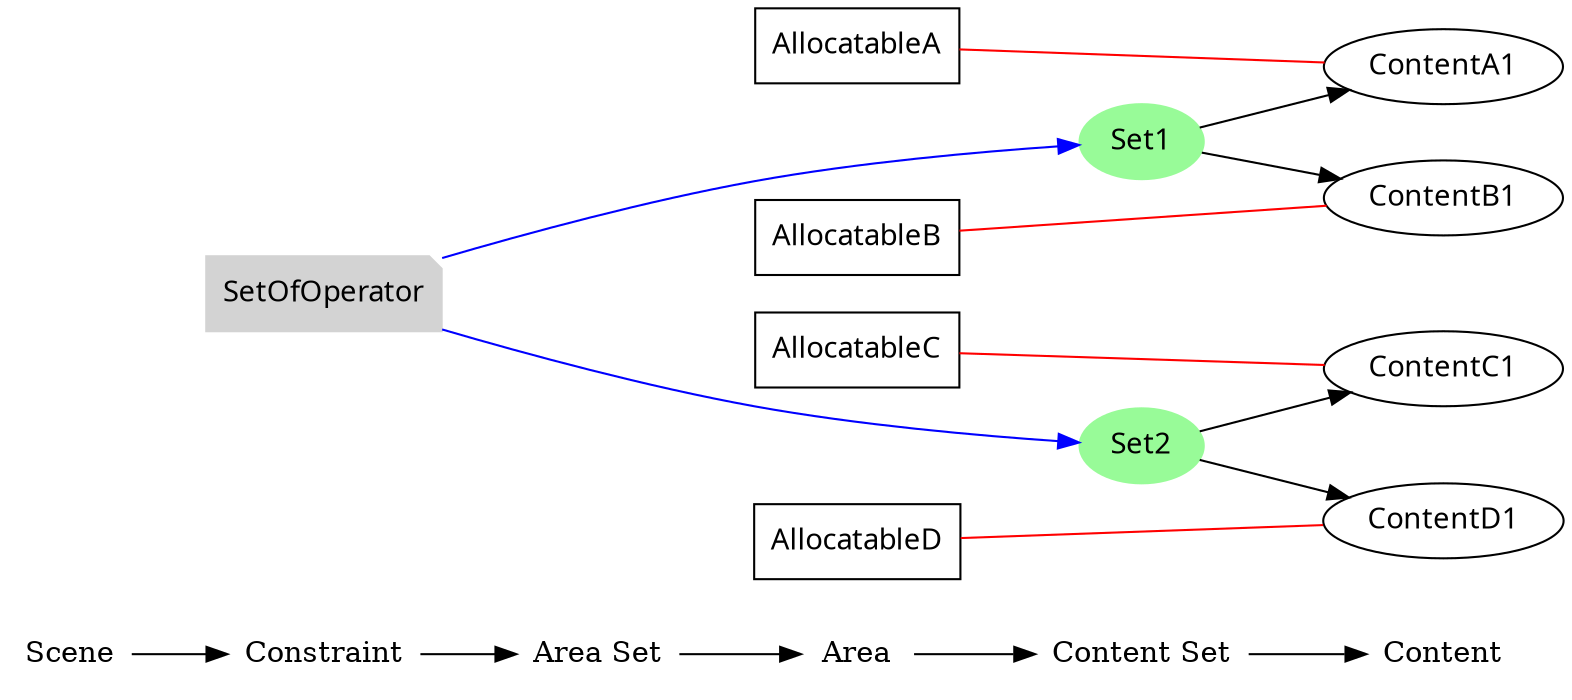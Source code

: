 digraph rule_objects_graph {
	rankdir = LR;
	charset="utf-8";
	clusterrank = global;
	
	node [shape = plaintext];
	Scene -> Constraint -> "Area Set" -> Area -> "Content Set" -> Content; 
	{ rank = same;
		node [shape = box];
		{
			Area;
			e1 [label="AllocatableA", fontname="Meiryo UI"];
			e2 [label="AllocatableB", fontname="Meiryo UI"];
			e3 [label="AllocatableC", fontname="Meiryo UI"];
			e4 [label="AllocatableD", fontname="Meiryo UI"];

		}
	}
	
	{ rank = same;
		node [shape = ellipse];
		{
			Content;
			e5 [label="ContentA1", fontname="Meiryo UI"];
			e6 [label="ContentB1", fontname="Meiryo UI"];
			e7 [label="ContentC1", fontname="Meiryo UI"];
			e8 [label="ContentD1", fontname="Meiryo UI"];


		}
	}
	
	{
		subgraph subareaset {
			"Area Set";
			node [shape = box, style = filled, color = lightpink];


		}
	}


	
	{
		subgraph subcontentset {
			"Content Set";
			node [shape = ellipse, style = filled, color = palegreen];
			e9 [label="Set1", fontname="Meiryo UI"];
			e10 [label="Set2", fontname="Meiryo UI"];


		}
	}
	e9 -> e5;
	e9 -> e6;
	e10 -> e7;
	e10 -> e8;



	e1 -> e5 [dir=none, color=red];
	e2 -> e6 [dir=none, color=red];
	e3 -> e7 [dir=none, color=red];
	e4 -> e8 [dir=none, color=red];
	

	

	

	

	subgraph scene { rank = same;
		node [shape = circle, style = filled, color = lightblue];
		{
			"Scene";

		}
	}

	{ rank = same;
		node [shape = note, style = filled, color = lightgrey];
		{
			"Constraint";
			e11 [label="SetOfOperator", fontname="Meiryo UI"];
		}
	}
	
	{ rank = same;
		node [shape = note, style = filled, color = lavenderblush2];
		{
			"Constraint";
		}
	}

	{ rank = same;
		node [shape = note, style = filled, color = lightpink2];
		{
			"Constraint";
		}
	}

	e11 -> e9 [color=blue];
	e11 -> e10 [color=blue];
	

	

	
}

